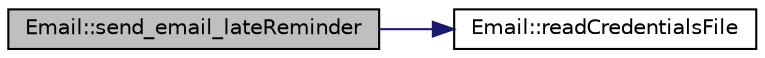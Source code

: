 digraph "Email::send_email_lateReminder"
{
  edge [fontname="Helvetica",fontsize="10",labelfontname="Helvetica",labelfontsize="10"];
  node [fontname="Helvetica",fontsize="10",shape=record];
  rankdir="LR";
  Node1 [label="Email::send_email_lateReminder",height=0.2,width=0.4,color="black", fillcolor="grey75", style="filled", fontcolor="black"];
  Node1 -> Node2 [color="midnightblue",fontsize="10",style="solid",fontname="Helvetica"];
  Node2 [label="Email::readCredentialsFile",height=0.2,width=0.4,color="black", fillcolor="white", style="filled",URL="$class_email.html#af94727858b272dfb14a9f1224a8f2da1",tooltip="read a file named \"credentials.txt\" to obtain an API key used for authentication in an email system ..."];
}
